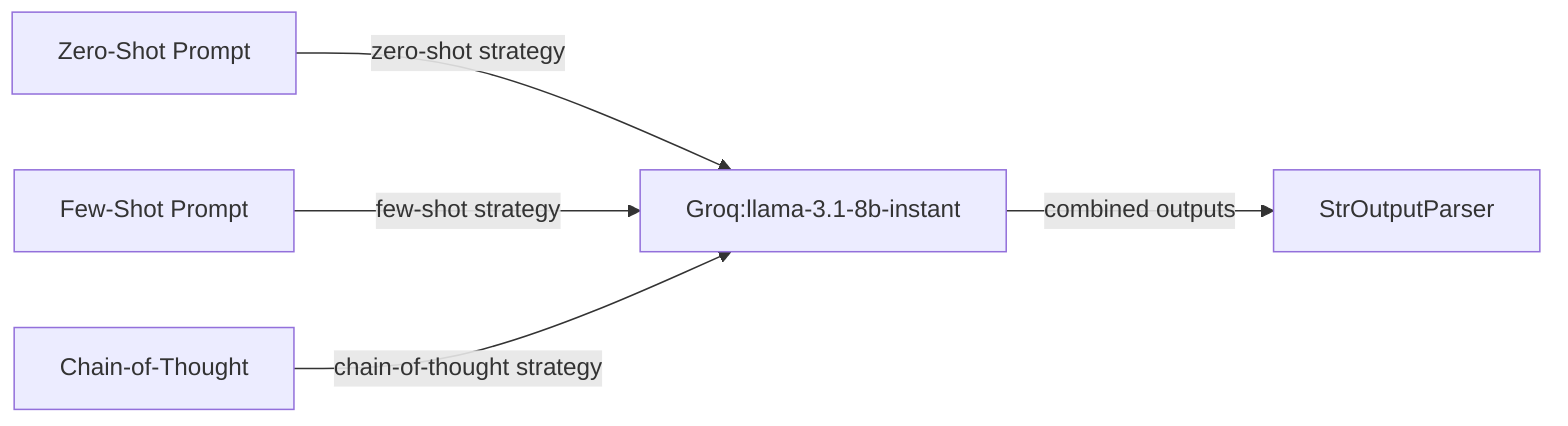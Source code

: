 flowchart LR
  zero_shot[Zero-Shot Prompt]
  few_shot[Few-Shot Prompt]
  cot[Chain-of-Thought]
  llm[Groq:llama-3.1-8b-instant]
  parser[StrOutputParser]
  zero_shot -->|zero-shot strategy| llm
  few_shot -->|few-shot strategy| llm
  cot -->|chain-of-thought strategy| llm
  llm -->|combined outputs| parser